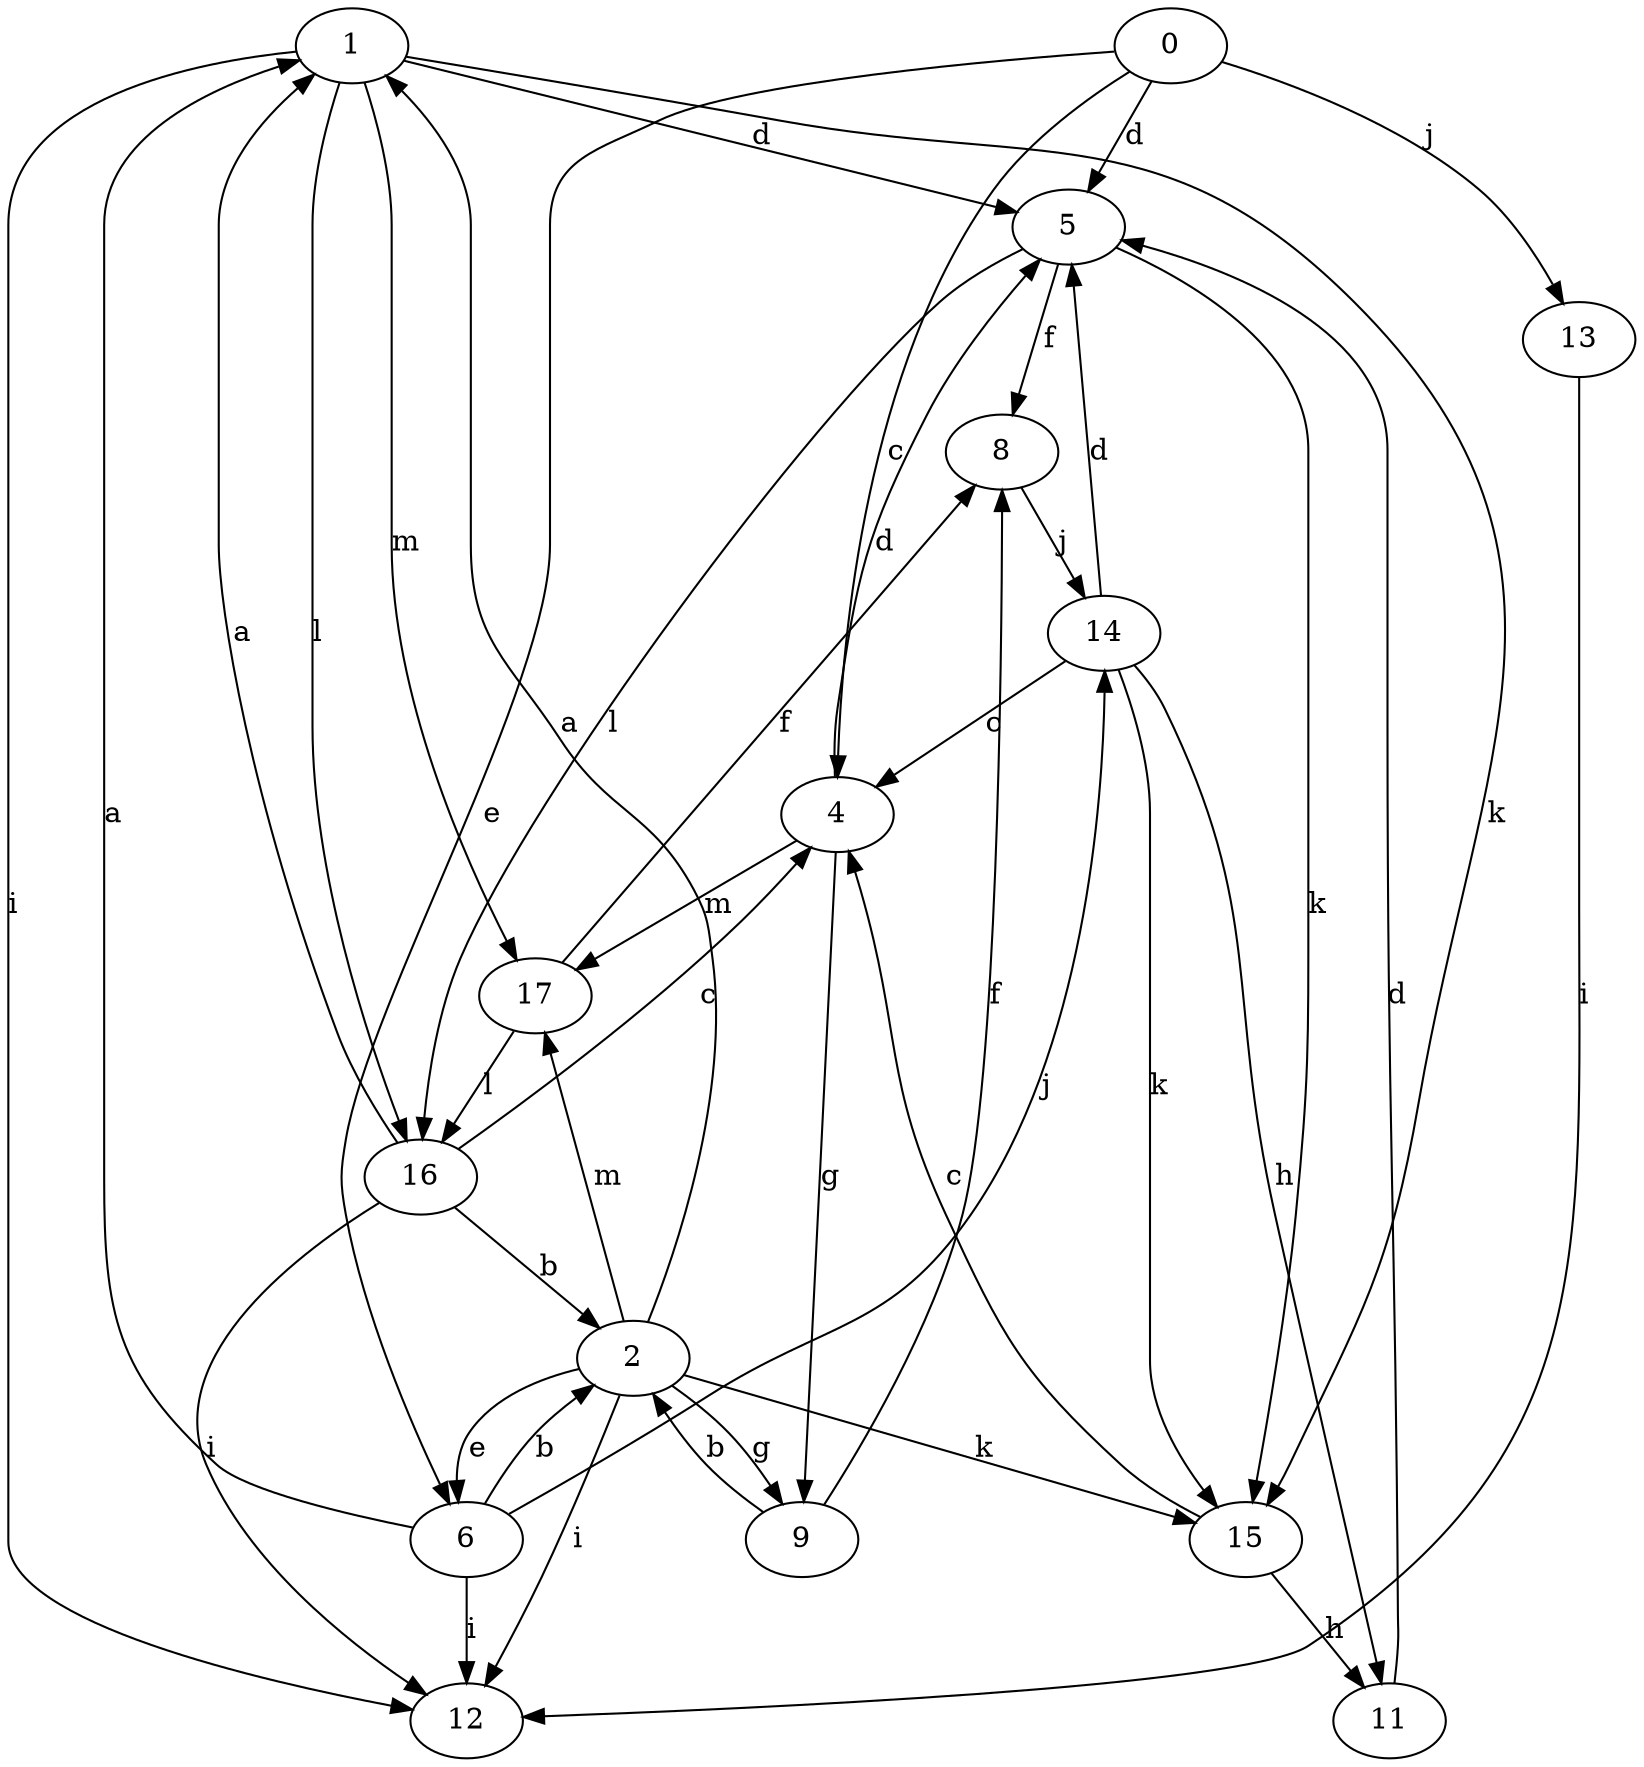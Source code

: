 strict digraph  {
1;
2;
4;
5;
6;
8;
9;
11;
12;
13;
0;
14;
15;
16;
17;
1 -> 5  [label=d];
1 -> 12  [label=i];
1 -> 15  [label=k];
1 -> 16  [label=l];
1 -> 17  [label=m];
2 -> 1  [label=a];
2 -> 6  [label=e];
2 -> 9  [label=g];
2 -> 12  [label=i];
2 -> 15  [label=k];
2 -> 17  [label=m];
4 -> 5  [label=d];
4 -> 9  [label=g];
4 -> 17  [label=m];
5 -> 8  [label=f];
5 -> 15  [label=k];
5 -> 16  [label=l];
6 -> 1  [label=a];
6 -> 2  [label=b];
6 -> 12  [label=i];
6 -> 14  [label=j];
8 -> 14  [label=j];
9 -> 2  [label=b];
9 -> 8  [label=f];
11 -> 5  [label=d];
13 -> 12  [label=i];
0 -> 4  [label=c];
0 -> 5  [label=d];
0 -> 6  [label=e];
0 -> 13  [label=j];
14 -> 4  [label=c];
14 -> 5  [label=d];
14 -> 11  [label=h];
14 -> 15  [label=k];
15 -> 4  [label=c];
15 -> 11  [label=h];
16 -> 1  [label=a];
16 -> 2  [label=b];
16 -> 4  [label=c];
16 -> 12  [label=i];
17 -> 8  [label=f];
17 -> 16  [label=l];
}
